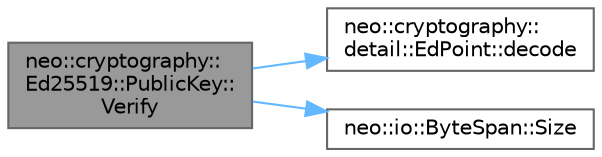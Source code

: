 digraph "neo::cryptography::Ed25519::PublicKey::Verify"
{
 // LATEX_PDF_SIZE
  bgcolor="transparent";
  edge [fontname=Helvetica,fontsize=10,labelfontname=Helvetica,labelfontsize=10];
  node [fontname=Helvetica,fontsize=10,shape=box,height=0.2,width=0.4];
  rankdir="LR";
  Node1 [id="Node000001",label="neo::cryptography::\lEd25519::PublicKey::\lVerify",height=0.2,width=0.4,color="gray40", fillcolor="grey60", style="filled", fontcolor="black",tooltip="Verifies a signature against a message."];
  Node1 -> Node2 [id="edge1_Node000001_Node000002",color="steelblue1",style="solid",tooltip=" "];
  Node2 [id="Node000002",label="neo::cryptography::\ldetail::EdPoint::decode",height=0.2,width=0.4,color="grey40", fillcolor="white", style="filled",URL="$structneo_1_1cryptography_1_1detail_1_1_ed_point.html#a7cf092f2dd998cd81c8428520be86654",tooltip=" "];
  Node1 -> Node3 [id="edge2_Node000001_Node000003",color="steelblue1",style="solid",tooltip=" "];
  Node3 [id="Node000003",label="neo::io::ByteSpan::Size",height=0.2,width=0.4,color="grey40", fillcolor="white", style="filled",URL="$classneo_1_1io_1_1_byte_span.html#a4a869430800a37dcbeefac6f36468fcb",tooltip="Gets the size of the ByteSpan."];
}
